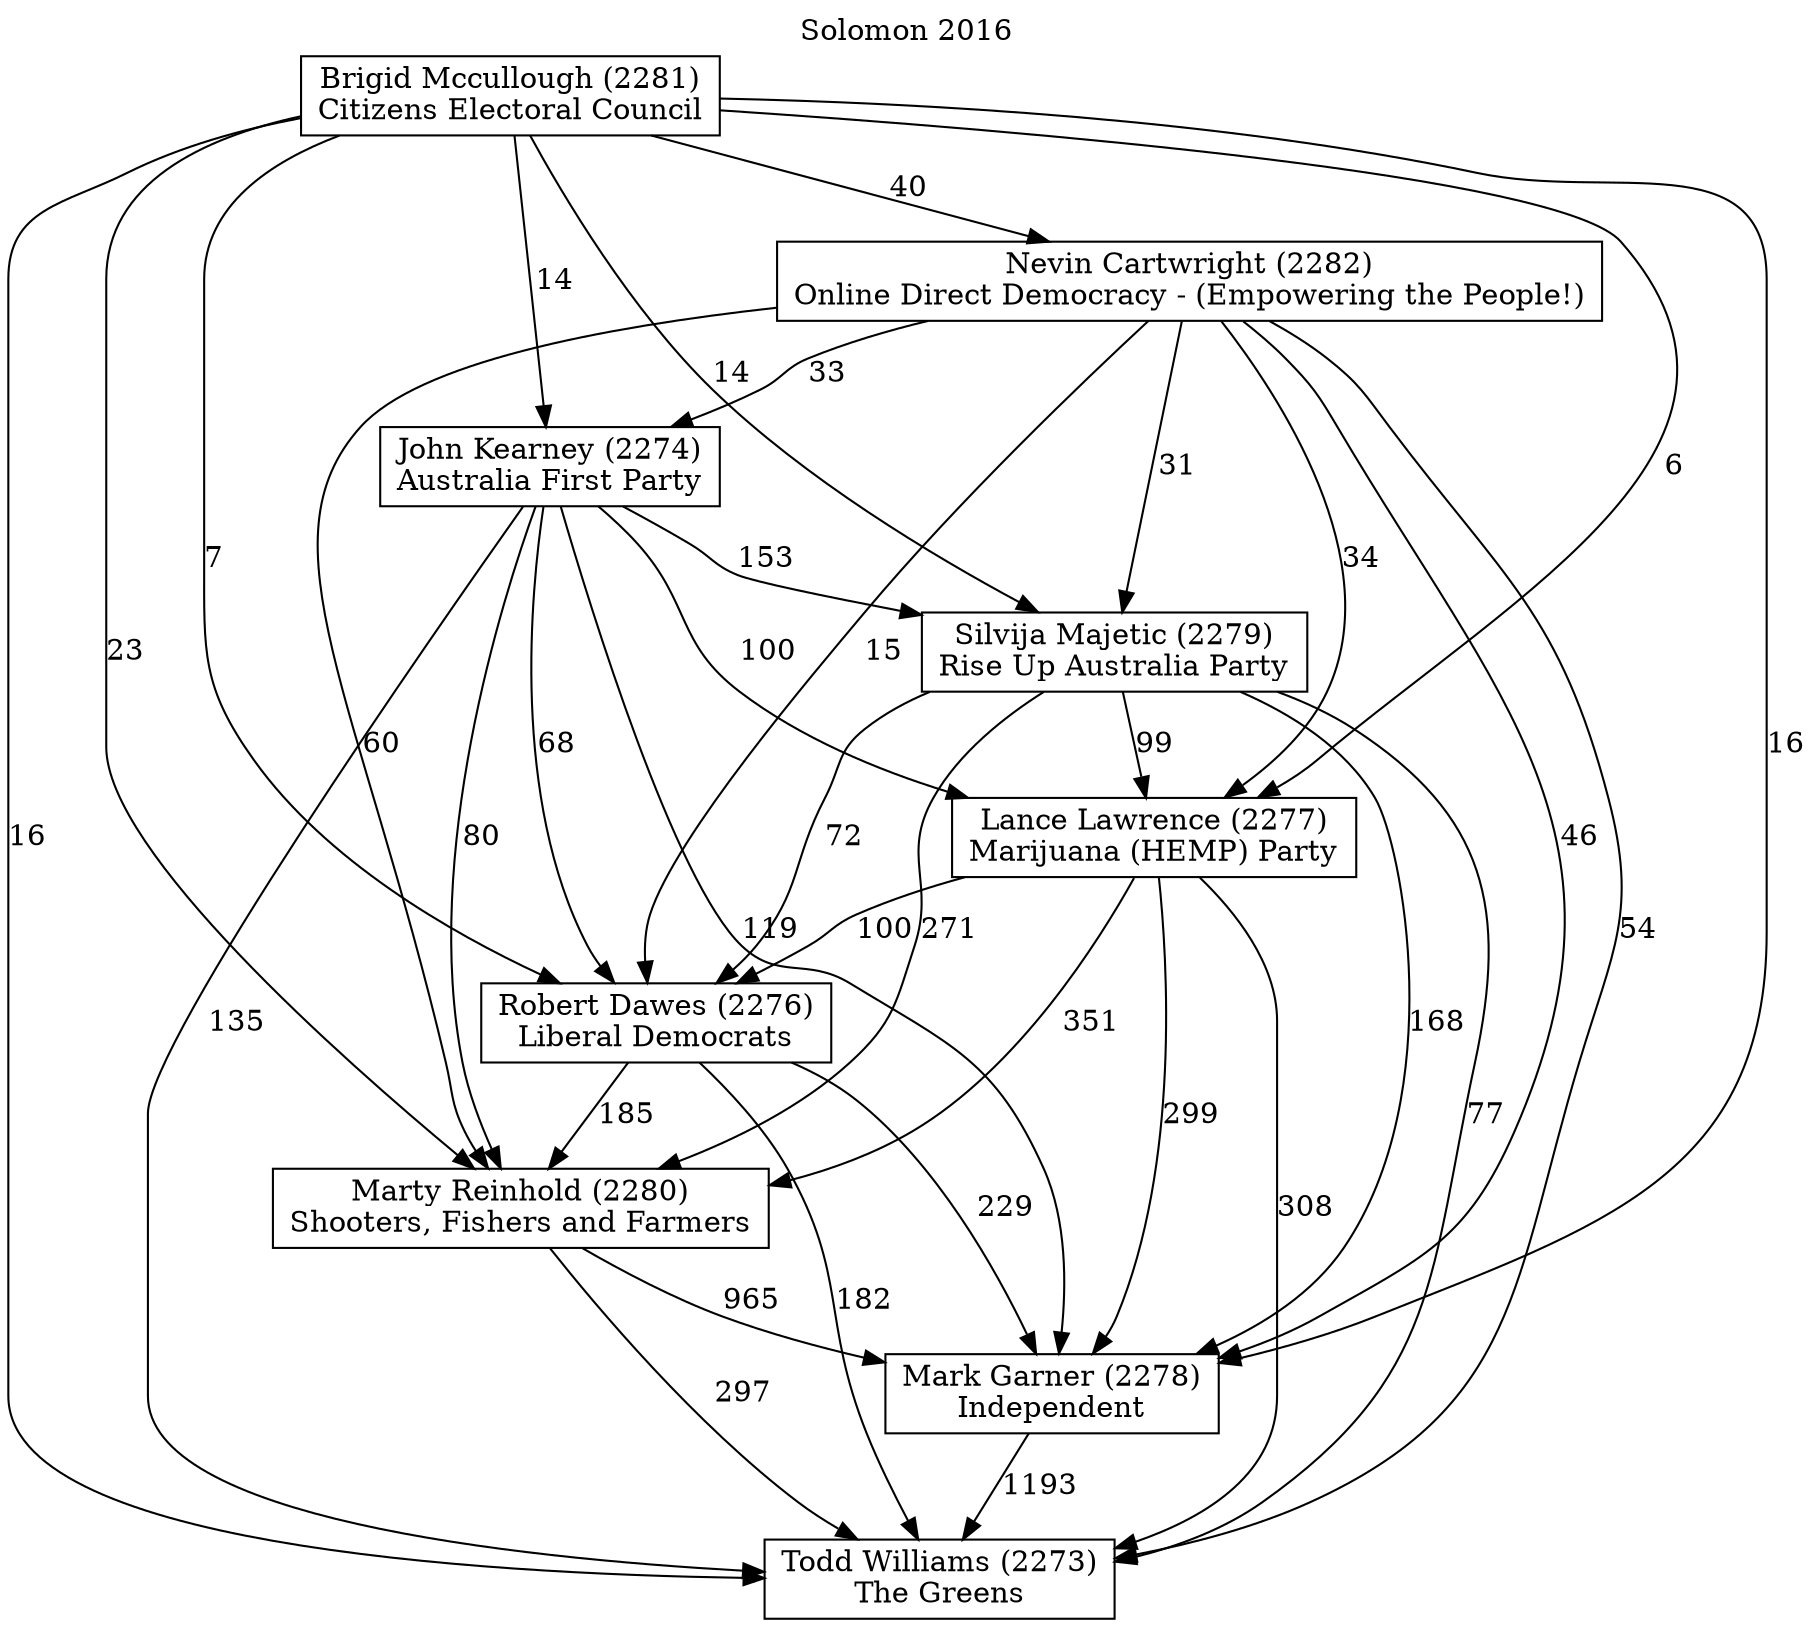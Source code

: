 // House preference flow
digraph "Todd Williams (2273)_Solomon_2016" {
	graph [label="Solomon 2016" labelloc=t mclimit=10]
	node [shape=box]
	"Lance Lawrence (2277)" [label="Lance Lawrence (2277)
Marijuana (HEMP) Party"]
	"Todd Williams (2273)" [label="Todd Williams (2273)
The Greens"]
	"John Kearney (2274)" [label="John Kearney (2274)
Australia First Party"]
	"Marty Reinhold (2280)" [label="Marty Reinhold (2280)
Shooters, Fishers and Farmers"]
	"Silvija Majetic (2279)" [label="Silvija Majetic (2279)
Rise Up Australia Party"]
	"Robert Dawes (2276)" [label="Robert Dawes (2276)
Liberal Democrats"]
	"Brigid Mccullough (2281)" [label="Brigid Mccullough (2281)
Citizens Electoral Council"]
	"Mark Garner (2278)" [label="Mark Garner (2278)
Independent"]
	"Nevin Cartwright (2282)" [label="Nevin Cartwright (2282)
Online Direct Democracy - (Empowering the People!)"]
	"Nevin Cartwright (2282)" -> "John Kearney (2274)" [label=33]
	"Brigid Mccullough (2281)" -> "Mark Garner (2278)" [label=16]
	"Brigid Mccullough (2281)" -> "Lance Lawrence (2277)" [label=6]
	"Nevin Cartwright (2282)" -> "Marty Reinhold (2280)" [label=60]
	"John Kearney (2274)" -> "Lance Lawrence (2277)" [label=100]
	"Marty Reinhold (2280)" -> "Mark Garner (2278)" [label=965]
	"Brigid Mccullough (2281)" -> "John Kearney (2274)" [label=14]
	"Lance Lawrence (2277)" -> "Mark Garner (2278)" [label=299]
	"John Kearney (2274)" -> "Todd Williams (2273)" [label=135]
	"Brigid Mccullough (2281)" -> "Robert Dawes (2276)" [label=7]
	"Brigid Mccullough (2281)" -> "Silvija Majetic (2279)" [label=14]
	"Nevin Cartwright (2282)" -> "Mark Garner (2278)" [label=46]
	"Lance Lawrence (2277)" -> "Robert Dawes (2276)" [label=100]
	"Silvija Majetic (2279)" -> "Marty Reinhold (2280)" [label=271]
	"Lance Lawrence (2277)" -> "Todd Williams (2273)" [label=308]
	"Brigid Mccullough (2281)" -> "Nevin Cartwright (2282)" [label=40]
	"Nevin Cartwright (2282)" -> "Silvija Majetic (2279)" [label=31]
	"Brigid Mccullough (2281)" -> "Marty Reinhold (2280)" [label=23]
	"Marty Reinhold (2280)" -> "Todd Williams (2273)" [label=297]
	"Silvija Majetic (2279)" -> "Robert Dawes (2276)" [label=72]
	"Nevin Cartwright (2282)" -> "Todd Williams (2273)" [label=54]
	"Nevin Cartwright (2282)" -> "Lance Lawrence (2277)" [label=34]
	"John Kearney (2274)" -> "Mark Garner (2278)" [label=119]
	"Lance Lawrence (2277)" -> "Marty Reinhold (2280)" [label=351]
	"Silvija Majetic (2279)" -> "Mark Garner (2278)" [label=168]
	"Silvija Majetic (2279)" -> "Lance Lawrence (2277)" [label=99]
	"John Kearney (2274)" -> "Robert Dawes (2276)" [label=68]
	"Nevin Cartwright (2282)" -> "Robert Dawes (2276)" [label=15]
	"John Kearney (2274)" -> "Marty Reinhold (2280)" [label=80]
	"Robert Dawes (2276)" -> "Marty Reinhold (2280)" [label=185]
	"Robert Dawes (2276)" -> "Mark Garner (2278)" [label=229]
	"Robert Dawes (2276)" -> "Todd Williams (2273)" [label=182]
	"Mark Garner (2278)" -> "Todd Williams (2273)" [label=1193]
	"John Kearney (2274)" -> "Silvija Majetic (2279)" [label=153]
	"Silvija Majetic (2279)" -> "Todd Williams (2273)" [label=77]
	"Brigid Mccullough (2281)" -> "Todd Williams (2273)" [label=16]
}
